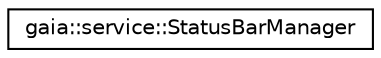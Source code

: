 digraph G
{
  edge [fontname="Helvetica",fontsize="10",labelfontname="Helvetica",labelfontsize="10"];
  node [fontname="Helvetica",fontsize="10",shape=record];
  rankdir=LR;
  Node1 [label="gaia::service::StatusBarManager",height=0.2,width=0.4,color="black", fillcolor="white", style="filled",URL="$d8/dea/classgaia_1_1service_1_1_status_bar_manager.html"];
}
